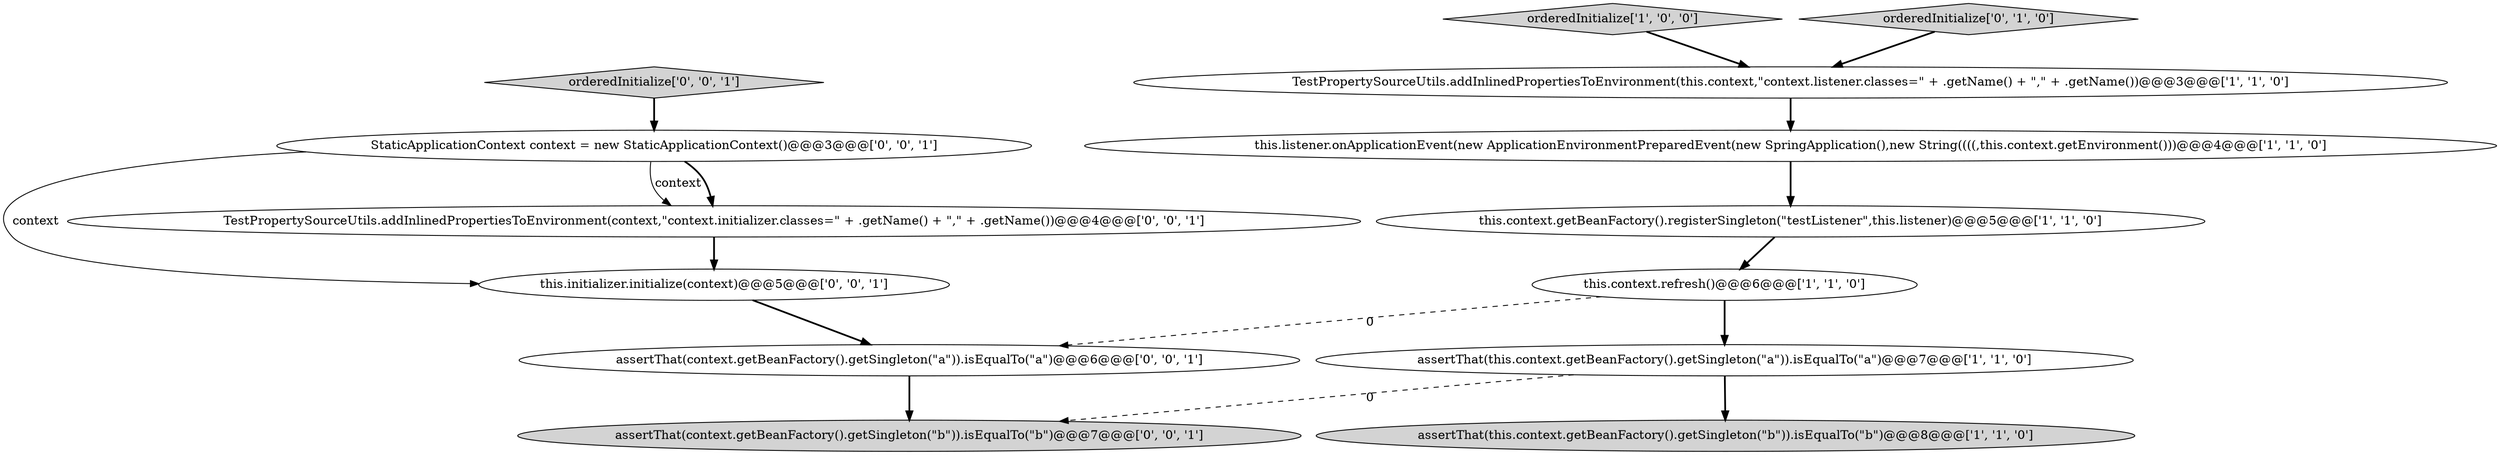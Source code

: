 digraph {
6 [style = filled, label = "assertThat(this.context.getBeanFactory().getSingleton(\"b\")).isEqualTo(\"b\")@@@8@@@['1', '1', '0']", fillcolor = lightgray, shape = ellipse image = "AAA0AAABBB1BBB"];
12 [style = filled, label = "assertThat(context.getBeanFactory().getSingleton(\"a\")).isEqualTo(\"a\")@@@6@@@['0', '0', '1']", fillcolor = white, shape = ellipse image = "AAA0AAABBB3BBB"];
13 [style = filled, label = "this.initializer.initialize(context)@@@5@@@['0', '0', '1']", fillcolor = white, shape = ellipse image = "AAA0AAABBB3BBB"];
0 [style = filled, label = "TestPropertySourceUtils.addInlinedPropertiesToEnvironment(this.context,\"context.listener.classes=\" + .getName() + \",\" + .getName())@@@3@@@['1', '1', '0']", fillcolor = white, shape = ellipse image = "AAA0AAABBB1BBB"];
10 [style = filled, label = "StaticApplicationContext context = new StaticApplicationContext()@@@3@@@['0', '0', '1']", fillcolor = white, shape = ellipse image = "AAA0AAABBB3BBB"];
5 [style = filled, label = "this.context.getBeanFactory().registerSingleton(\"testListener\",this.listener)@@@5@@@['1', '1', '0']", fillcolor = white, shape = ellipse image = "AAA0AAABBB1BBB"];
8 [style = filled, label = "orderedInitialize['0', '0', '1']", fillcolor = lightgray, shape = diamond image = "AAA0AAABBB3BBB"];
3 [style = filled, label = "this.context.refresh()@@@6@@@['1', '1', '0']", fillcolor = white, shape = ellipse image = "AAA0AAABBB1BBB"];
9 [style = filled, label = "assertThat(context.getBeanFactory().getSingleton(\"b\")).isEqualTo(\"b\")@@@7@@@['0', '0', '1']", fillcolor = lightgray, shape = ellipse image = "AAA0AAABBB3BBB"];
1 [style = filled, label = "orderedInitialize['1', '0', '0']", fillcolor = lightgray, shape = diamond image = "AAA0AAABBB1BBB"];
2 [style = filled, label = "this.listener.onApplicationEvent(new ApplicationEnvironmentPreparedEvent(new SpringApplication(),new String((((,this.context.getEnvironment()))@@@4@@@['1', '1', '0']", fillcolor = white, shape = ellipse image = "AAA0AAABBB1BBB"];
4 [style = filled, label = "assertThat(this.context.getBeanFactory().getSingleton(\"a\")).isEqualTo(\"a\")@@@7@@@['1', '1', '0']", fillcolor = white, shape = ellipse image = "AAA0AAABBB1BBB"];
7 [style = filled, label = "orderedInitialize['0', '1', '0']", fillcolor = lightgray, shape = diamond image = "AAA0AAABBB2BBB"];
11 [style = filled, label = "TestPropertySourceUtils.addInlinedPropertiesToEnvironment(context,\"context.initializer.classes=\" + .getName() + \",\" + .getName())@@@4@@@['0', '0', '1']", fillcolor = white, shape = ellipse image = "AAA0AAABBB3BBB"];
5->3 [style = bold, label=""];
8->10 [style = bold, label=""];
10->11 [style = solid, label="context"];
4->9 [style = dashed, label="0"];
7->0 [style = bold, label=""];
0->2 [style = bold, label=""];
13->12 [style = bold, label=""];
1->0 [style = bold, label=""];
3->12 [style = dashed, label="0"];
10->13 [style = solid, label="context"];
12->9 [style = bold, label=""];
4->6 [style = bold, label=""];
3->4 [style = bold, label=""];
11->13 [style = bold, label=""];
2->5 [style = bold, label=""];
10->11 [style = bold, label=""];
}
